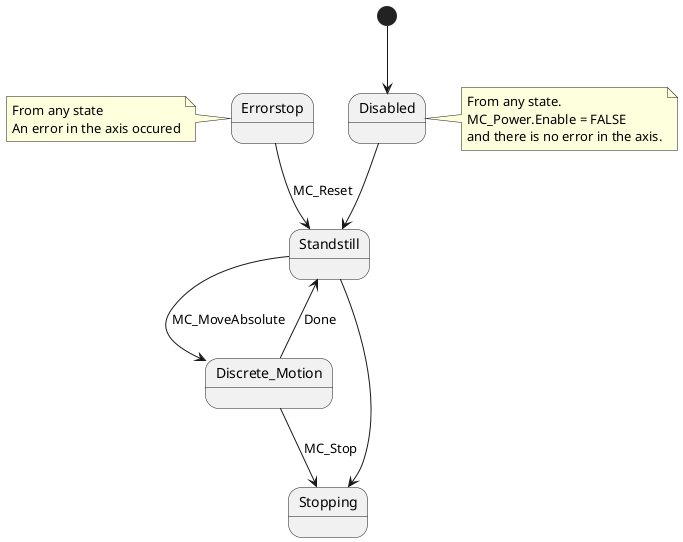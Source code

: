 @startuml

[*] --> Disabled
Disabled --> Standstill
Standstill --> Discrete_Motion : MC_MoveAbsolute
Standstill --> Stopping

Errorstop --> Standstill : MC_Reset

Discrete_Motion --> Stopping : MC_Stop
Discrete_Motion --> Standstill : Done

note left of Errorstop
  From any state
  An error in the axis occured
end note

note right of Disabled
    From any state.
    MC_Power.Enable = FALSE 
    and there is no error in the axis.
end note

@enduml